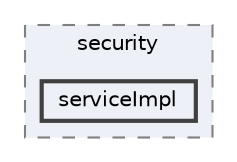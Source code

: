 digraph "repository/cal-web/src/main/java/com/sterlite/cal/security/serviceImpl"
{
 // LATEX_PDF_SIZE
  bgcolor="transparent";
  edge [fontname=Helvetica,fontsize=10,labelfontname=Helvetica,labelfontsize=10];
  node [fontname=Helvetica,fontsize=10,shape=box,height=0.2,width=0.4];
  compound=true
  subgraph clusterdir_47a086017ee4c4309b6e6abbd723121f {
    graph [ bgcolor="#edf0f7", pencolor="grey50", label="security", fontname=Helvetica,fontsize=10 style="filled,dashed", URL="dir_47a086017ee4c4309b6e6abbd723121f.html",tooltip=""]
  dir_081d18087ec91a72181949e5bf225b4e [label="serviceImpl", fillcolor="#edf0f7", color="grey25", style="filled,bold", URL="dir_081d18087ec91a72181949e5bf225b4e.html",tooltip=""];
  }
}
